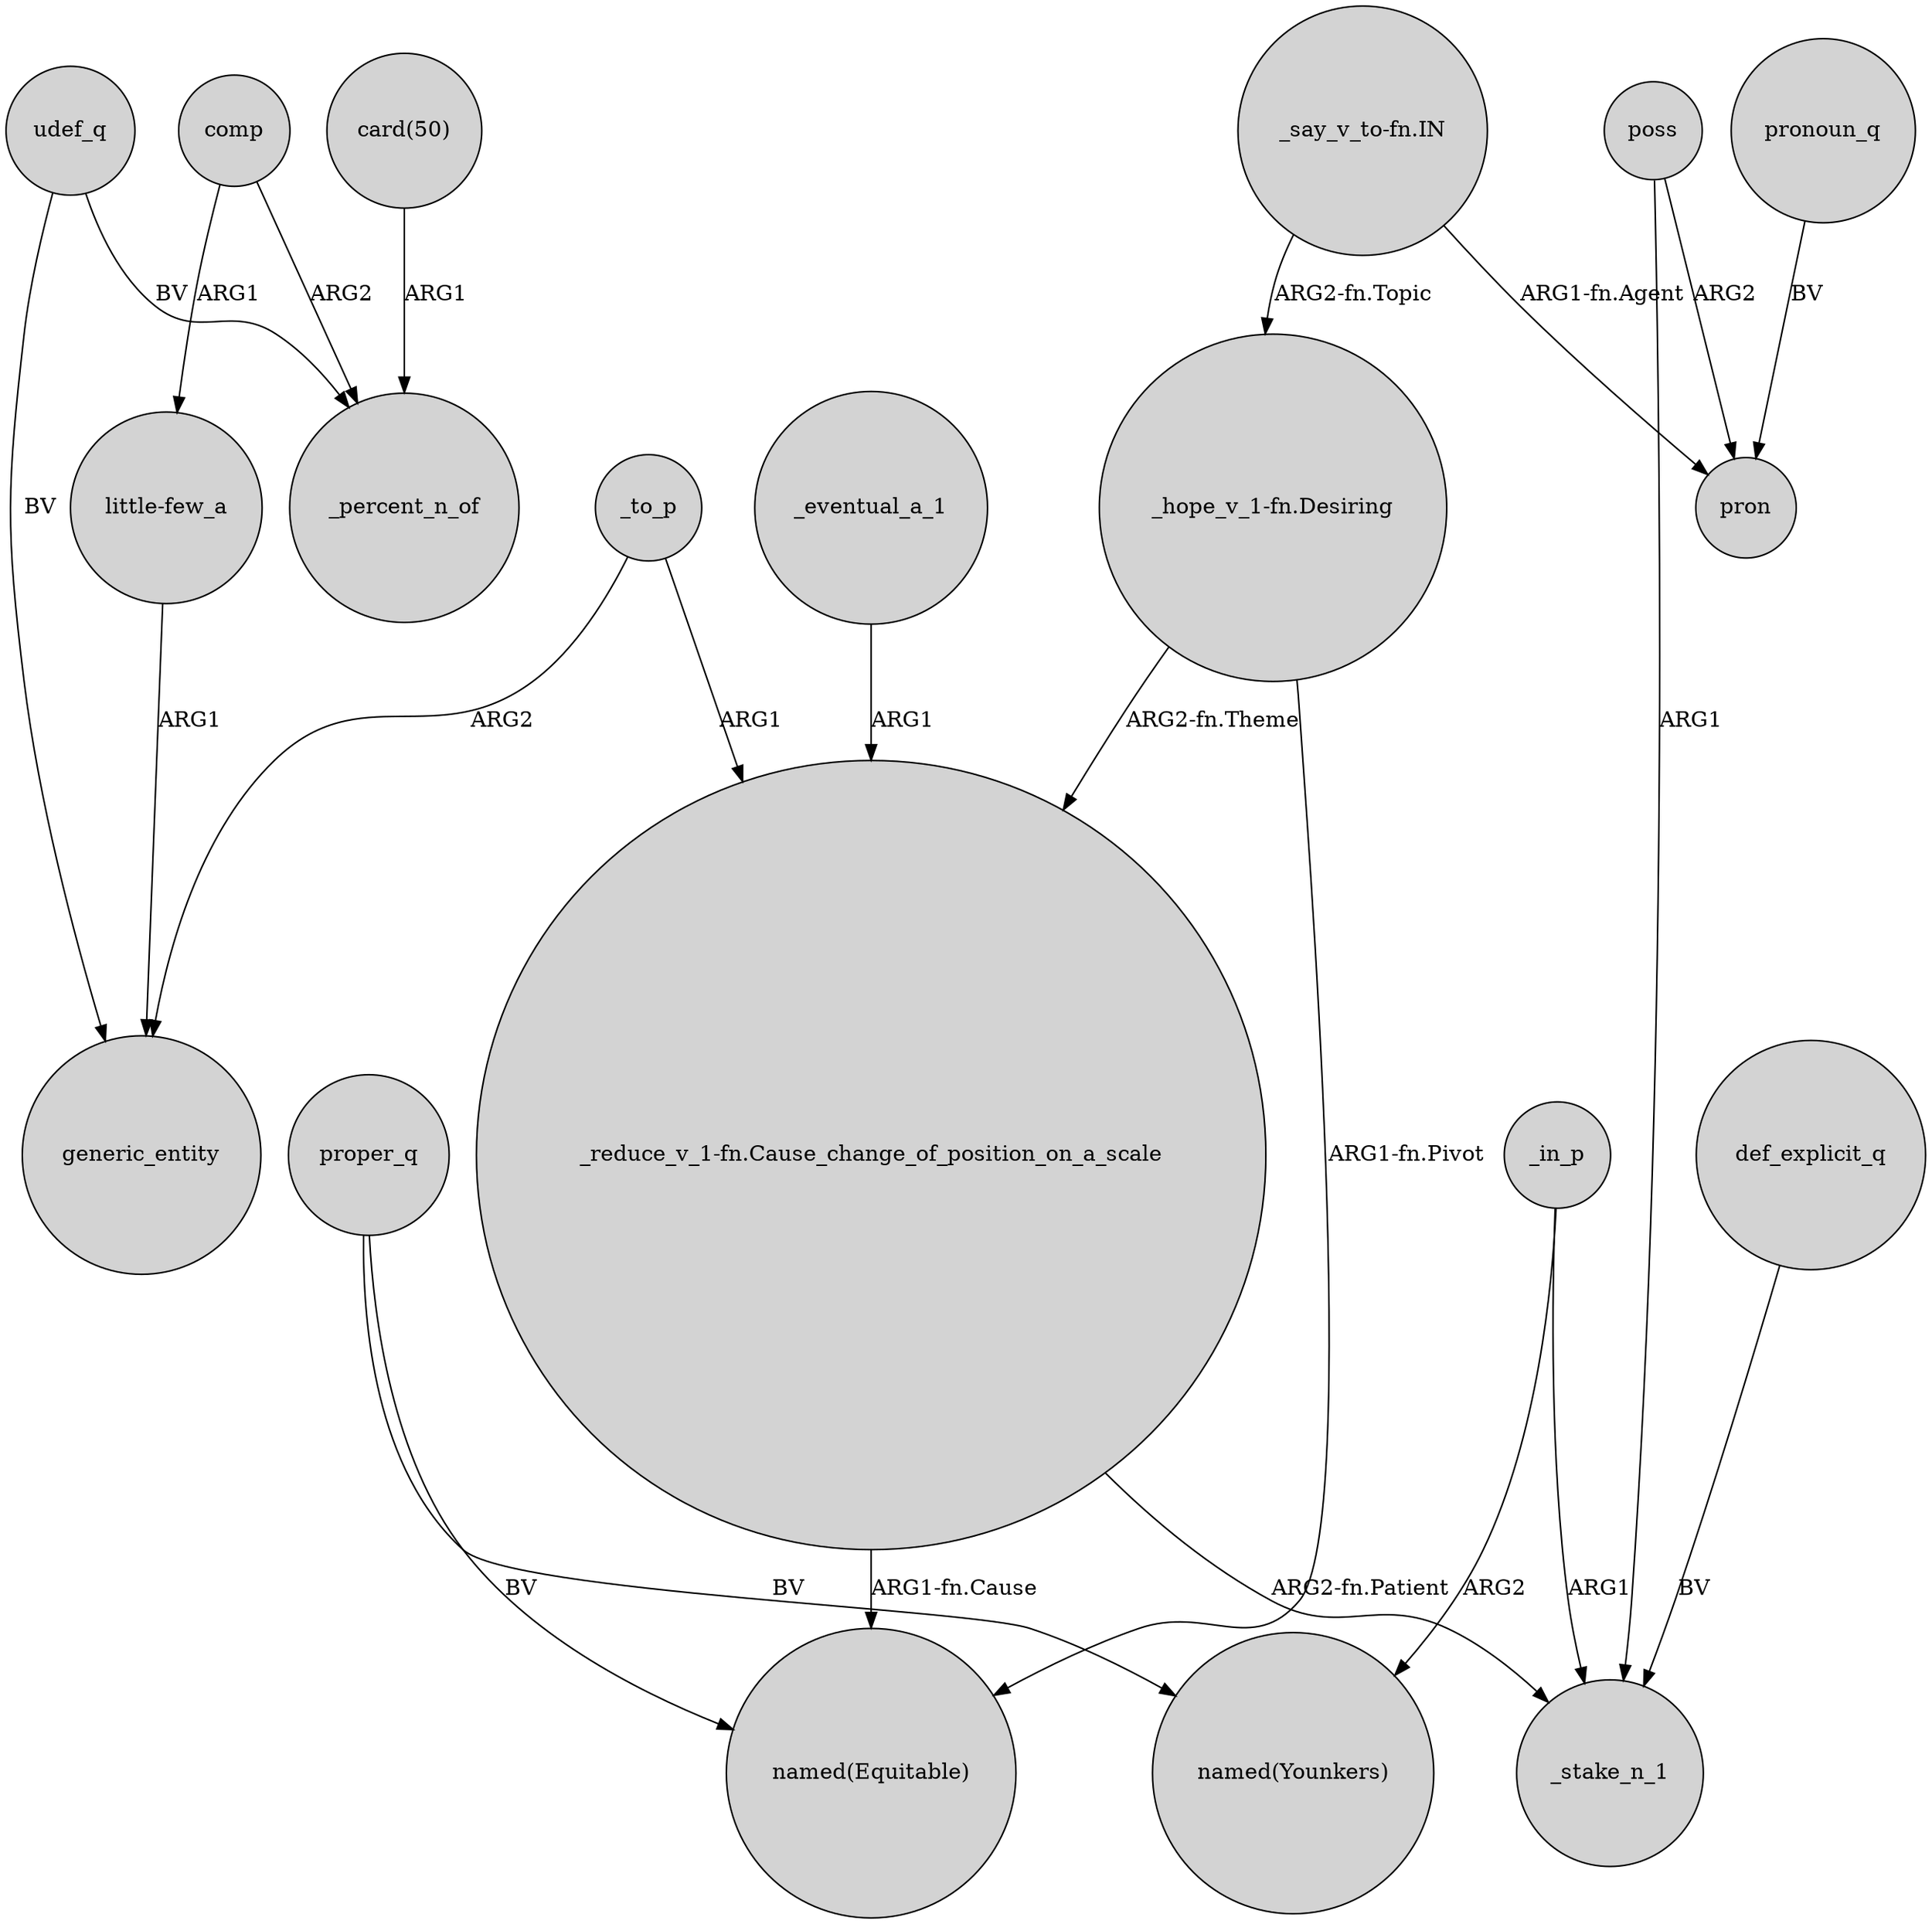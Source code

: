 digraph {
	node [shape=circle style=filled]
	udef_q -> generic_entity [label=BV]
	poss -> pron [label=ARG2]
	comp -> _percent_n_of [label=ARG2]
	"_say_v_to-fn.IN" -> "_hope_v_1-fn.Desiring" [label="ARG2-fn.Topic"]
	"_hope_v_1-fn.Desiring" -> "named(Equitable)" [label="ARG1-fn.Pivot"]
	_to_p -> generic_entity [label=ARG2]
	_in_p -> _stake_n_1 [label=ARG1]
	pronoun_q -> pron [label=BV]
	"_reduce_v_1-fn.Cause_change_of_position_on_a_scale" -> "named(Equitable)" [label="ARG1-fn.Cause"]
	proper_q -> "named(Younkers)" [label=BV]
	"card(50)" -> _percent_n_of [label=ARG1]
	proper_q -> "named(Equitable)" [label=BV]
	poss -> _stake_n_1 [label=ARG1]
	comp -> "little-few_a" [label=ARG1]
	_eventual_a_1 -> "_reduce_v_1-fn.Cause_change_of_position_on_a_scale" [label=ARG1]
	"_hope_v_1-fn.Desiring" -> "_reduce_v_1-fn.Cause_change_of_position_on_a_scale" [label="ARG2-fn.Theme"]
	_to_p -> "_reduce_v_1-fn.Cause_change_of_position_on_a_scale" [label=ARG1]
	"_say_v_to-fn.IN" -> pron [label="ARG1-fn.Agent"]
	"_reduce_v_1-fn.Cause_change_of_position_on_a_scale" -> _stake_n_1 [label="ARG2-fn.Patient"]
	udef_q -> _percent_n_of [label=BV]
	_in_p -> "named(Younkers)" [label=ARG2]
	def_explicit_q -> _stake_n_1 [label=BV]
	"little-few_a" -> generic_entity [label=ARG1]
}
